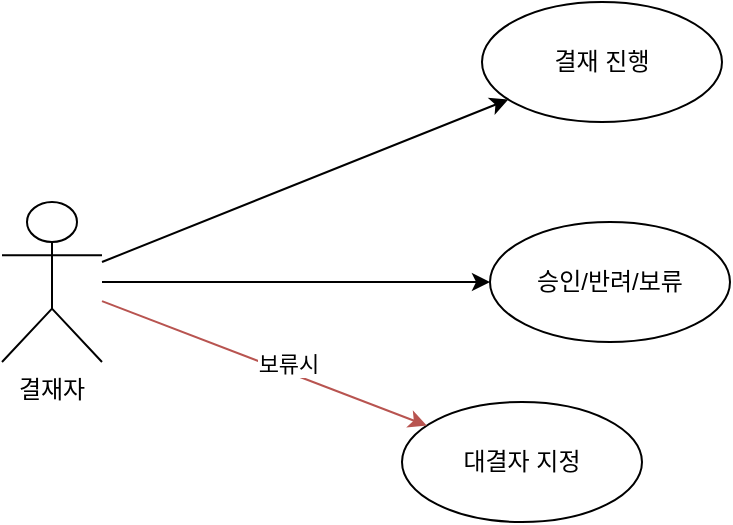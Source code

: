 <mxfile version="26.0.16">
  <diagram name="결재 및 승인 프로세스" id="0">
    <mxGraphModel dx="734" dy="428" grid="1" gridSize="10" guides="1" tooltips="1" connect="1" arrows="1" fold="1" page="1" pageScale="1" pageWidth="827" pageHeight="1169" math="0" shadow="0">
      <root>
        <mxCell id="0" />
        <mxCell id="1" parent="0" />
        <mxCell id="actor1" value="결재자" style="shape=umlActor;verticalLabelPosition=bottom;verticalAlign=top;" parent="1" vertex="1">
          <mxGeometry x="50" y="200" width="50" height="80" as="geometry" />
        </mxCell>
        <mxCell id="usecase1" value="결재 진행" style="ellipse;whiteSpace=wrap;html=1;" parent="1" vertex="1">
          <mxGeometry x="290" y="100" width="120" height="60" as="geometry" />
        </mxCell>
        <mxCell id="usecase2" value="승인/반려/보류" style="ellipse;whiteSpace=wrap;html=1;" parent="1" vertex="1">
          <mxGeometry x="294" y="210" width="120" height="60" as="geometry" />
        </mxCell>
        <mxCell id="usecase3" value="대결자 지정" style="ellipse;whiteSpace=wrap;html=1;" parent="1" vertex="1">
          <mxGeometry x="250" y="300" width="120" height="60" as="geometry" />
        </mxCell>
        <mxCell id="edge1" parent="1" source="actor1" target="usecase1" edge="1">
          <mxGeometry relative="1" as="geometry" />
        </mxCell>
        <mxCell id="edge2" parent="1" source="actor1" target="usecase2" edge="1">
          <mxGeometry relative="1" as="geometry" />
        </mxCell>
        <mxCell id="edge3" style="fillColor=#f8cecc;strokeColor=#b85450;" parent="1" source="actor1" target="usecase3" edge="1">
          <mxGeometry relative="1" as="geometry" />
        </mxCell>
        <mxCell id="4OT903SSjuC8Yj3QUAag-1" value="보류시" style="edgeLabel;html=1;align=center;verticalAlign=middle;resizable=0;points=[];" vertex="1" connectable="0" parent="edge3">
          <mxGeometry x="0.126" y="4" relative="1" as="geometry">
            <mxPoint as="offset" />
          </mxGeometry>
        </mxCell>
      </root>
    </mxGraphModel>
  </diagram>
</mxfile>
